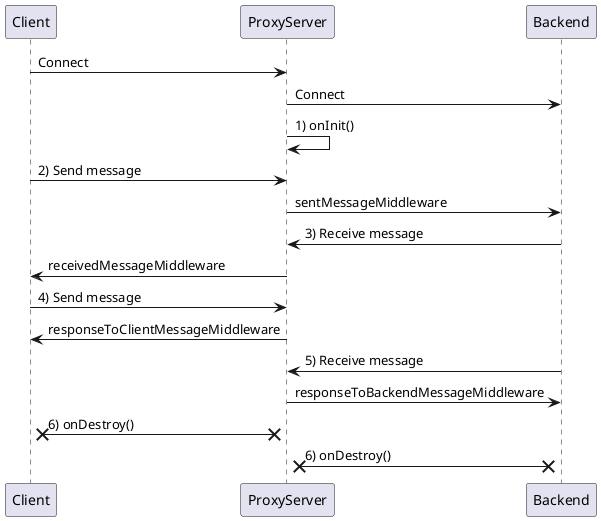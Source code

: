 @startuml
"Client" -> "ProxyServer" : Connect
"ProxyServer" -> "Backend" : Connect
"ProxyServer" -> "ProxyServer" : 1) onInit()
"Client" -> "ProxyServer" : 2) Send message
"ProxyServer" -> "Backend" : sentMessageMiddleware
"Backend" -> "ProxyServer" : 3) Receive message
"ProxyServer" -> "Client" : receivedMessageMiddleware
"Client" -> "ProxyServer" : 4) Send message
"ProxyServer" -> "Client" : responseToClientMessageMiddleware
"ProxyServer" <- "Backend" : 5) Receive message
"ProxyServer" -> "Backend" : responseToBackendMessageMiddleware
"Client" X-X "ProxyServer" : 6) onDestroy()
"ProxyServer" X-X "Backend" : 6) onDestroy()
@enduml
